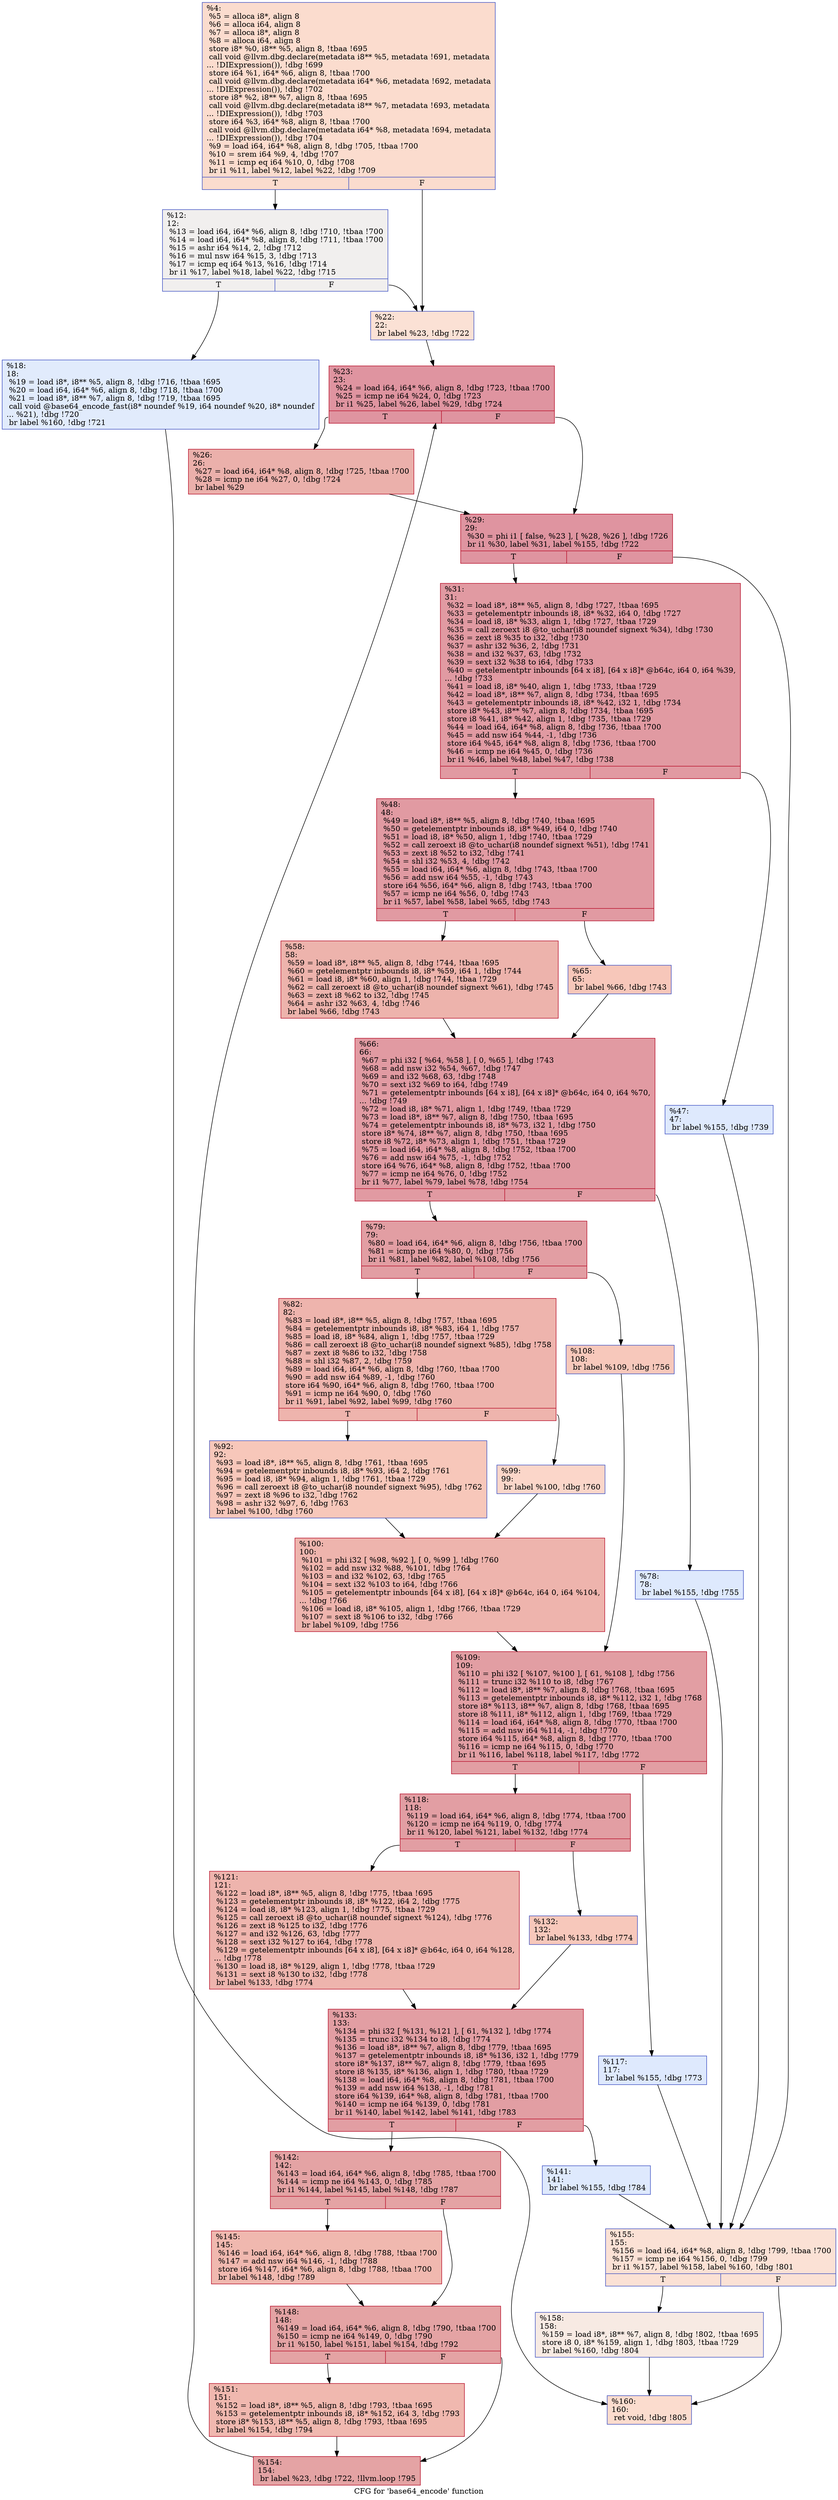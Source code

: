 digraph "CFG for 'base64_encode' function" {
	label="CFG for 'base64_encode' function";

	Node0x60dca0 [shape=record,color="#3d50c3ff", style=filled, fillcolor="#f7af9170",label="{%4:\l  %5 = alloca i8*, align 8\l  %6 = alloca i64, align 8\l  %7 = alloca i8*, align 8\l  %8 = alloca i64, align 8\l  store i8* %0, i8** %5, align 8, !tbaa !695\l  call void @llvm.dbg.declare(metadata i8** %5, metadata !691, metadata\l... !DIExpression()), !dbg !699\l  store i64 %1, i64* %6, align 8, !tbaa !700\l  call void @llvm.dbg.declare(metadata i64* %6, metadata !692, metadata\l... !DIExpression()), !dbg !702\l  store i8* %2, i8** %7, align 8, !tbaa !695\l  call void @llvm.dbg.declare(metadata i8** %7, metadata !693, metadata\l... !DIExpression()), !dbg !703\l  store i64 %3, i64* %8, align 8, !tbaa !700\l  call void @llvm.dbg.declare(metadata i64* %8, metadata !694, metadata\l... !DIExpression()), !dbg !704\l  %9 = load i64, i64* %8, align 8, !dbg !705, !tbaa !700\l  %10 = srem i64 %9, 4, !dbg !707\l  %11 = icmp eq i64 %10, 0, !dbg !708\l  br i1 %11, label %12, label %22, !dbg !709\l|{<s0>T|<s1>F}}"];
	Node0x60dca0:s0 -> Node0x60de10;
	Node0x60dca0:s1 -> Node0x60deb0;
	Node0x60de10 [shape=record,color="#3d50c3ff", style=filled, fillcolor="#e0dbd870",label="{%12:\l12:                                               \l  %13 = load i64, i64* %6, align 8, !dbg !710, !tbaa !700\l  %14 = load i64, i64* %8, align 8, !dbg !711, !tbaa !700\l  %15 = ashr i64 %14, 2, !dbg !712\l  %16 = mul nsw i64 %15, 3, !dbg !713\l  %17 = icmp eq i64 %13, %16, !dbg !714\l  br i1 %17, label %18, label %22, !dbg !715\l|{<s0>T|<s1>F}}"];
	Node0x60de10:s0 -> Node0x60de60;
	Node0x60de10:s1 -> Node0x60deb0;
	Node0x60de60 [shape=record,color="#3d50c3ff", style=filled, fillcolor="#bbd1f870",label="{%18:\l18:                                               \l  %19 = load i8*, i8** %5, align 8, !dbg !716, !tbaa !695\l  %20 = load i64, i64* %6, align 8, !dbg !718, !tbaa !700\l  %21 = load i8*, i8** %7, align 8, !dbg !719, !tbaa !695\l  call void @base64_encode_fast(i8* noundef %19, i64 noundef %20, i8* noundef\l... %21), !dbg !720\l  br label %160, !dbg !721\l}"];
	Node0x60de60 -> Node0x60e860;
	Node0x60deb0 [shape=record,color="#3d50c3ff", style=filled, fillcolor="#f7bca170",label="{%22:\l22:                                               \l  br label %23, !dbg !722\l}"];
	Node0x60deb0 -> Node0x60df00;
	Node0x60df00 [shape=record,color="#b70d28ff", style=filled, fillcolor="#b70d2870",label="{%23:\l23:                                               \l  %24 = load i64, i64* %6, align 8, !dbg !723, !tbaa !700\l  %25 = icmp ne i64 %24, 0, !dbg !723\l  br i1 %25, label %26, label %29, !dbg !724\l|{<s0>T|<s1>F}}"];
	Node0x60df00:s0 -> Node0x60df50;
	Node0x60df00:s1 -> Node0x60dfa0;
	Node0x60df50 [shape=record,color="#b70d28ff", style=filled, fillcolor="#d24b4070",label="{%26:\l26:                                               \l  %27 = load i64, i64* %8, align 8, !dbg !725, !tbaa !700\l  %28 = icmp ne i64 %27, 0, !dbg !724\l  br label %29\l}"];
	Node0x60df50 -> Node0x60dfa0;
	Node0x60dfa0 [shape=record,color="#b70d28ff", style=filled, fillcolor="#b70d2870",label="{%29:\l29:                                               \l  %30 = phi i1 [ false, %23 ], [ %28, %26 ], !dbg !726\l  br i1 %30, label %31, label %155, !dbg !722\l|{<s0>T|<s1>F}}"];
	Node0x60dfa0:s0 -> Node0x60dff0;
	Node0x60dfa0:s1 -> Node0x60e7c0;
	Node0x60dff0 [shape=record,color="#b70d28ff", style=filled, fillcolor="#bb1b2c70",label="{%31:\l31:                                               \l  %32 = load i8*, i8** %5, align 8, !dbg !727, !tbaa !695\l  %33 = getelementptr inbounds i8, i8* %32, i64 0, !dbg !727\l  %34 = load i8, i8* %33, align 1, !dbg !727, !tbaa !729\l  %35 = call zeroext i8 @to_uchar(i8 noundef signext %34), !dbg !730\l  %36 = zext i8 %35 to i32, !dbg !730\l  %37 = ashr i32 %36, 2, !dbg !731\l  %38 = and i32 %37, 63, !dbg !732\l  %39 = sext i32 %38 to i64, !dbg !733\l  %40 = getelementptr inbounds [64 x i8], [64 x i8]* @b64c, i64 0, i64 %39,\l... !dbg !733\l  %41 = load i8, i8* %40, align 1, !dbg !733, !tbaa !729\l  %42 = load i8*, i8** %7, align 8, !dbg !734, !tbaa !695\l  %43 = getelementptr inbounds i8, i8* %42, i32 1, !dbg !734\l  store i8* %43, i8** %7, align 8, !dbg !734, !tbaa !695\l  store i8 %41, i8* %42, align 1, !dbg !735, !tbaa !729\l  %44 = load i64, i64* %8, align 8, !dbg !736, !tbaa !700\l  %45 = add nsw i64 %44, -1, !dbg !736\l  store i64 %45, i64* %8, align 8, !dbg !736, !tbaa !700\l  %46 = icmp ne i64 %45, 0, !dbg !736\l  br i1 %46, label %48, label %47, !dbg !738\l|{<s0>T|<s1>F}}"];
	Node0x60dff0:s0 -> Node0x60e090;
	Node0x60dff0:s1 -> Node0x60e040;
	Node0x60e040 [shape=record,color="#3d50c3ff", style=filled, fillcolor="#b5cdfa70",label="{%47:\l47:                                               \l  br label %155, !dbg !739\l}"];
	Node0x60e040 -> Node0x60e7c0;
	Node0x60e090 [shape=record,color="#b70d28ff", style=filled, fillcolor="#bb1b2c70",label="{%48:\l48:                                               \l  %49 = load i8*, i8** %5, align 8, !dbg !740, !tbaa !695\l  %50 = getelementptr inbounds i8, i8* %49, i64 0, !dbg !740\l  %51 = load i8, i8* %50, align 1, !dbg !740, !tbaa !729\l  %52 = call zeroext i8 @to_uchar(i8 noundef signext %51), !dbg !741\l  %53 = zext i8 %52 to i32, !dbg !741\l  %54 = shl i32 %53, 4, !dbg !742\l  %55 = load i64, i64* %6, align 8, !dbg !743, !tbaa !700\l  %56 = add nsw i64 %55, -1, !dbg !743\l  store i64 %56, i64* %6, align 8, !dbg !743, !tbaa !700\l  %57 = icmp ne i64 %56, 0, !dbg !743\l  br i1 %57, label %58, label %65, !dbg !743\l|{<s0>T|<s1>F}}"];
	Node0x60e090:s0 -> Node0x60e0e0;
	Node0x60e090:s1 -> Node0x60e130;
	Node0x60e0e0 [shape=record,color="#b70d28ff", style=filled, fillcolor="#d6524470",label="{%58:\l58:                                               \l  %59 = load i8*, i8** %5, align 8, !dbg !744, !tbaa !695\l  %60 = getelementptr inbounds i8, i8* %59, i64 1, !dbg !744\l  %61 = load i8, i8* %60, align 1, !dbg !744, !tbaa !729\l  %62 = call zeroext i8 @to_uchar(i8 noundef signext %61), !dbg !745\l  %63 = zext i8 %62 to i32, !dbg !745\l  %64 = ashr i32 %63, 4, !dbg !746\l  br label %66, !dbg !743\l}"];
	Node0x60e0e0 -> Node0x60e180;
	Node0x60e130 [shape=record,color="#3d50c3ff", style=filled, fillcolor="#ec7f6370",label="{%65:\l65:                                               \l  br label %66, !dbg !743\l}"];
	Node0x60e130 -> Node0x60e180;
	Node0x60e180 [shape=record,color="#b70d28ff", style=filled, fillcolor="#bb1b2c70",label="{%66:\l66:                                               \l  %67 = phi i32 [ %64, %58 ], [ 0, %65 ], !dbg !743\l  %68 = add nsw i32 %54, %67, !dbg !747\l  %69 = and i32 %68, 63, !dbg !748\l  %70 = sext i32 %69 to i64, !dbg !749\l  %71 = getelementptr inbounds [64 x i8], [64 x i8]* @b64c, i64 0, i64 %70,\l... !dbg !749\l  %72 = load i8, i8* %71, align 1, !dbg !749, !tbaa !729\l  %73 = load i8*, i8** %7, align 8, !dbg !750, !tbaa !695\l  %74 = getelementptr inbounds i8, i8* %73, i32 1, !dbg !750\l  store i8* %74, i8** %7, align 8, !dbg !750, !tbaa !695\l  store i8 %72, i8* %73, align 1, !dbg !751, !tbaa !729\l  %75 = load i64, i64* %8, align 8, !dbg !752, !tbaa !700\l  %76 = add nsw i64 %75, -1, !dbg !752\l  store i64 %76, i64* %8, align 8, !dbg !752, !tbaa !700\l  %77 = icmp ne i64 %76, 0, !dbg !752\l  br i1 %77, label %79, label %78, !dbg !754\l|{<s0>T|<s1>F}}"];
	Node0x60e180:s0 -> Node0x60e220;
	Node0x60e180:s1 -> Node0x60e1d0;
	Node0x60e1d0 [shape=record,color="#3d50c3ff", style=filled, fillcolor="#b5cdfa70",label="{%78:\l78:                                               \l  br label %155, !dbg !755\l}"];
	Node0x60e1d0 -> Node0x60e7c0;
	Node0x60e220 [shape=record,color="#b70d28ff", style=filled, fillcolor="#be242e70",label="{%79:\l79:                                               \l  %80 = load i64, i64* %6, align 8, !dbg !756, !tbaa !700\l  %81 = icmp ne i64 %80, 0, !dbg !756\l  br i1 %81, label %82, label %108, !dbg !756\l|{<s0>T|<s1>F}}"];
	Node0x60e220:s0 -> Node0x60e270;
	Node0x60e220:s1 -> Node0x60e3b0;
	Node0x60e270 [shape=record,color="#b70d28ff", style=filled, fillcolor="#d8564670",label="{%82:\l82:                                               \l  %83 = load i8*, i8** %5, align 8, !dbg !757, !tbaa !695\l  %84 = getelementptr inbounds i8, i8* %83, i64 1, !dbg !757\l  %85 = load i8, i8* %84, align 1, !dbg !757, !tbaa !729\l  %86 = call zeroext i8 @to_uchar(i8 noundef signext %85), !dbg !758\l  %87 = zext i8 %86 to i32, !dbg !758\l  %88 = shl i32 %87, 2, !dbg !759\l  %89 = load i64, i64* %6, align 8, !dbg !760, !tbaa !700\l  %90 = add nsw i64 %89, -1, !dbg !760\l  store i64 %90, i64* %6, align 8, !dbg !760, !tbaa !700\l  %91 = icmp ne i64 %90, 0, !dbg !760\l  br i1 %91, label %92, label %99, !dbg !760\l|{<s0>T|<s1>F}}"];
	Node0x60e270:s0 -> Node0x60e2c0;
	Node0x60e270:s1 -> Node0x60e310;
	Node0x60e2c0 [shape=record,color="#3d50c3ff", style=filled, fillcolor="#ec7f6370",label="{%92:\l92:                                               \l  %93 = load i8*, i8** %5, align 8, !dbg !761, !tbaa !695\l  %94 = getelementptr inbounds i8, i8* %93, i64 2, !dbg !761\l  %95 = load i8, i8* %94, align 1, !dbg !761, !tbaa !729\l  %96 = call zeroext i8 @to_uchar(i8 noundef signext %95), !dbg !762\l  %97 = zext i8 %96 to i32, !dbg !762\l  %98 = ashr i32 %97, 6, !dbg !763\l  br label %100, !dbg !760\l}"];
	Node0x60e2c0 -> Node0x60e360;
	Node0x60e310 [shape=record,color="#3d50c3ff", style=filled, fillcolor="#f6a38570",label="{%99:\l99:                                               \l  br label %100, !dbg !760\l}"];
	Node0x60e310 -> Node0x60e360;
	Node0x60e360 [shape=record,color="#b70d28ff", style=filled, fillcolor="#d8564670",label="{%100:\l100:                                              \l  %101 = phi i32 [ %98, %92 ], [ 0, %99 ], !dbg !760\l  %102 = add nsw i32 %88, %101, !dbg !764\l  %103 = and i32 %102, 63, !dbg !765\l  %104 = sext i32 %103 to i64, !dbg !766\l  %105 = getelementptr inbounds [64 x i8], [64 x i8]* @b64c, i64 0, i64 %104,\l... !dbg !766\l  %106 = load i8, i8* %105, align 1, !dbg !766, !tbaa !729\l  %107 = sext i8 %106 to i32, !dbg !766\l  br label %109, !dbg !756\l}"];
	Node0x60e360 -> Node0x60e400;
	Node0x60e3b0 [shape=record,color="#3d50c3ff", style=filled, fillcolor="#ed836670",label="{%108:\l108:                                              \l  br label %109, !dbg !756\l}"];
	Node0x60e3b0 -> Node0x60e400;
	Node0x60e400 [shape=record,color="#b70d28ff", style=filled, fillcolor="#be242e70",label="{%109:\l109:                                              \l  %110 = phi i32 [ %107, %100 ], [ 61, %108 ], !dbg !756\l  %111 = trunc i32 %110 to i8, !dbg !767\l  %112 = load i8*, i8** %7, align 8, !dbg !768, !tbaa !695\l  %113 = getelementptr inbounds i8, i8* %112, i32 1, !dbg !768\l  store i8* %113, i8** %7, align 8, !dbg !768, !tbaa !695\l  store i8 %111, i8* %112, align 1, !dbg !769, !tbaa !729\l  %114 = load i64, i64* %8, align 8, !dbg !770, !tbaa !700\l  %115 = add nsw i64 %114, -1, !dbg !770\l  store i64 %115, i64* %8, align 8, !dbg !770, !tbaa !700\l  %116 = icmp ne i64 %115, 0, !dbg !770\l  br i1 %116, label %118, label %117, !dbg !772\l|{<s0>T|<s1>F}}"];
	Node0x60e400:s0 -> Node0x60e4a0;
	Node0x60e400:s1 -> Node0x60e450;
	Node0x60e450 [shape=record,color="#3d50c3ff", style=filled, fillcolor="#b5cdfa70",label="{%117:\l117:                                              \l  br label %155, !dbg !773\l}"];
	Node0x60e450 -> Node0x60e7c0;
	Node0x60e4a0 [shape=record,color="#b70d28ff", style=filled, fillcolor="#be242e70",label="{%118:\l118:                                              \l  %119 = load i64, i64* %6, align 8, !dbg !774, !tbaa !700\l  %120 = icmp ne i64 %119, 0, !dbg !774\l  br i1 %120, label %121, label %132, !dbg !774\l|{<s0>T|<s1>F}}"];
	Node0x60e4a0:s0 -> Node0x60e4f0;
	Node0x60e4a0:s1 -> Node0x60e540;
	Node0x60e4f0 [shape=record,color="#b70d28ff", style=filled, fillcolor="#d8564670",label="{%121:\l121:                                              \l  %122 = load i8*, i8** %5, align 8, !dbg !775, !tbaa !695\l  %123 = getelementptr inbounds i8, i8* %122, i64 2, !dbg !775\l  %124 = load i8, i8* %123, align 1, !dbg !775, !tbaa !729\l  %125 = call zeroext i8 @to_uchar(i8 noundef signext %124), !dbg !776\l  %126 = zext i8 %125 to i32, !dbg !776\l  %127 = and i32 %126, 63, !dbg !777\l  %128 = sext i32 %127 to i64, !dbg !778\l  %129 = getelementptr inbounds [64 x i8], [64 x i8]* @b64c, i64 0, i64 %128,\l... !dbg !778\l  %130 = load i8, i8* %129, align 1, !dbg !778, !tbaa !729\l  %131 = sext i8 %130 to i32, !dbg !778\l  br label %133, !dbg !774\l}"];
	Node0x60e4f0 -> Node0x60e590;
	Node0x60e540 [shape=record,color="#3d50c3ff", style=filled, fillcolor="#ed836670",label="{%132:\l132:                                              \l  br label %133, !dbg !774\l}"];
	Node0x60e540 -> Node0x60e590;
	Node0x60e590 [shape=record,color="#b70d28ff", style=filled, fillcolor="#be242e70",label="{%133:\l133:                                              \l  %134 = phi i32 [ %131, %121 ], [ 61, %132 ], !dbg !774\l  %135 = trunc i32 %134 to i8, !dbg !774\l  %136 = load i8*, i8** %7, align 8, !dbg !779, !tbaa !695\l  %137 = getelementptr inbounds i8, i8* %136, i32 1, !dbg !779\l  store i8* %137, i8** %7, align 8, !dbg !779, !tbaa !695\l  store i8 %135, i8* %136, align 1, !dbg !780, !tbaa !729\l  %138 = load i64, i64* %8, align 8, !dbg !781, !tbaa !700\l  %139 = add nsw i64 %138, -1, !dbg !781\l  store i64 %139, i64* %8, align 8, !dbg !781, !tbaa !700\l  %140 = icmp ne i64 %139, 0, !dbg !781\l  br i1 %140, label %142, label %141, !dbg !783\l|{<s0>T|<s1>F}}"];
	Node0x60e590:s0 -> Node0x60e630;
	Node0x60e590:s1 -> Node0x60e5e0;
	Node0x60e5e0 [shape=record,color="#3d50c3ff", style=filled, fillcolor="#b5cdfa70",label="{%141:\l141:                                              \l  br label %155, !dbg !784\l}"];
	Node0x60e5e0 -> Node0x60e7c0;
	Node0x60e630 [shape=record,color="#b70d28ff", style=filled, fillcolor="#c32e3170",label="{%142:\l142:                                              \l  %143 = load i64, i64* %6, align 8, !dbg !785, !tbaa !700\l  %144 = icmp ne i64 %143, 0, !dbg !785\l  br i1 %144, label %145, label %148, !dbg !787\l|{<s0>T|<s1>F}}"];
	Node0x60e630:s0 -> Node0x60e680;
	Node0x60e630:s1 -> Node0x60e6d0;
	Node0x60e680 [shape=record,color="#b70d28ff", style=filled, fillcolor="#dc5d4a70",label="{%145:\l145:                                              \l  %146 = load i64, i64* %6, align 8, !dbg !788, !tbaa !700\l  %147 = add nsw i64 %146, -1, !dbg !788\l  store i64 %147, i64* %6, align 8, !dbg !788, !tbaa !700\l  br label %148, !dbg !789\l}"];
	Node0x60e680 -> Node0x60e6d0;
	Node0x60e6d0 [shape=record,color="#b70d28ff", style=filled, fillcolor="#c32e3170",label="{%148:\l148:                                              \l  %149 = load i64, i64* %6, align 8, !dbg !790, !tbaa !700\l  %150 = icmp ne i64 %149, 0, !dbg !790\l  br i1 %150, label %151, label %154, !dbg !792\l|{<s0>T|<s1>F}}"];
	Node0x60e6d0:s0 -> Node0x60e720;
	Node0x60e6d0:s1 -> Node0x60e770;
	Node0x60e720 [shape=record,color="#b70d28ff", style=filled, fillcolor="#dc5d4a70",label="{%151:\l151:                                              \l  %152 = load i8*, i8** %5, align 8, !dbg !793, !tbaa !695\l  %153 = getelementptr inbounds i8, i8* %152, i64 3, !dbg !793\l  store i8* %153, i8** %5, align 8, !dbg !793, !tbaa !695\l  br label %154, !dbg !794\l}"];
	Node0x60e720 -> Node0x60e770;
	Node0x60e770 [shape=record,color="#b70d28ff", style=filled, fillcolor="#c32e3170",label="{%154:\l154:                                              \l  br label %23, !dbg !722, !llvm.loop !795\l}"];
	Node0x60e770 -> Node0x60df00;
	Node0x60e7c0 [shape=record,color="#3d50c3ff", style=filled, fillcolor="#f7bca170",label="{%155:\l155:                                              \l  %156 = load i64, i64* %8, align 8, !dbg !799, !tbaa !700\l  %157 = icmp ne i64 %156, 0, !dbg !799\l  br i1 %157, label %158, label %160, !dbg !801\l|{<s0>T|<s1>F}}"];
	Node0x60e7c0:s0 -> Node0x60e810;
	Node0x60e7c0:s1 -> Node0x60e860;
	Node0x60e810 [shape=record,color="#3d50c3ff", style=filled, fillcolor="#eed0c070",label="{%158:\l158:                                              \l  %159 = load i8*, i8** %7, align 8, !dbg !802, !tbaa !695\l  store i8 0, i8* %159, align 1, !dbg !803, !tbaa !729\l  br label %160, !dbg !804\l}"];
	Node0x60e810 -> Node0x60e860;
	Node0x60e860 [shape=record,color="#3d50c3ff", style=filled, fillcolor="#f7af9170",label="{%160:\l160:                                              \l  ret void, !dbg !805\l}"];
}
